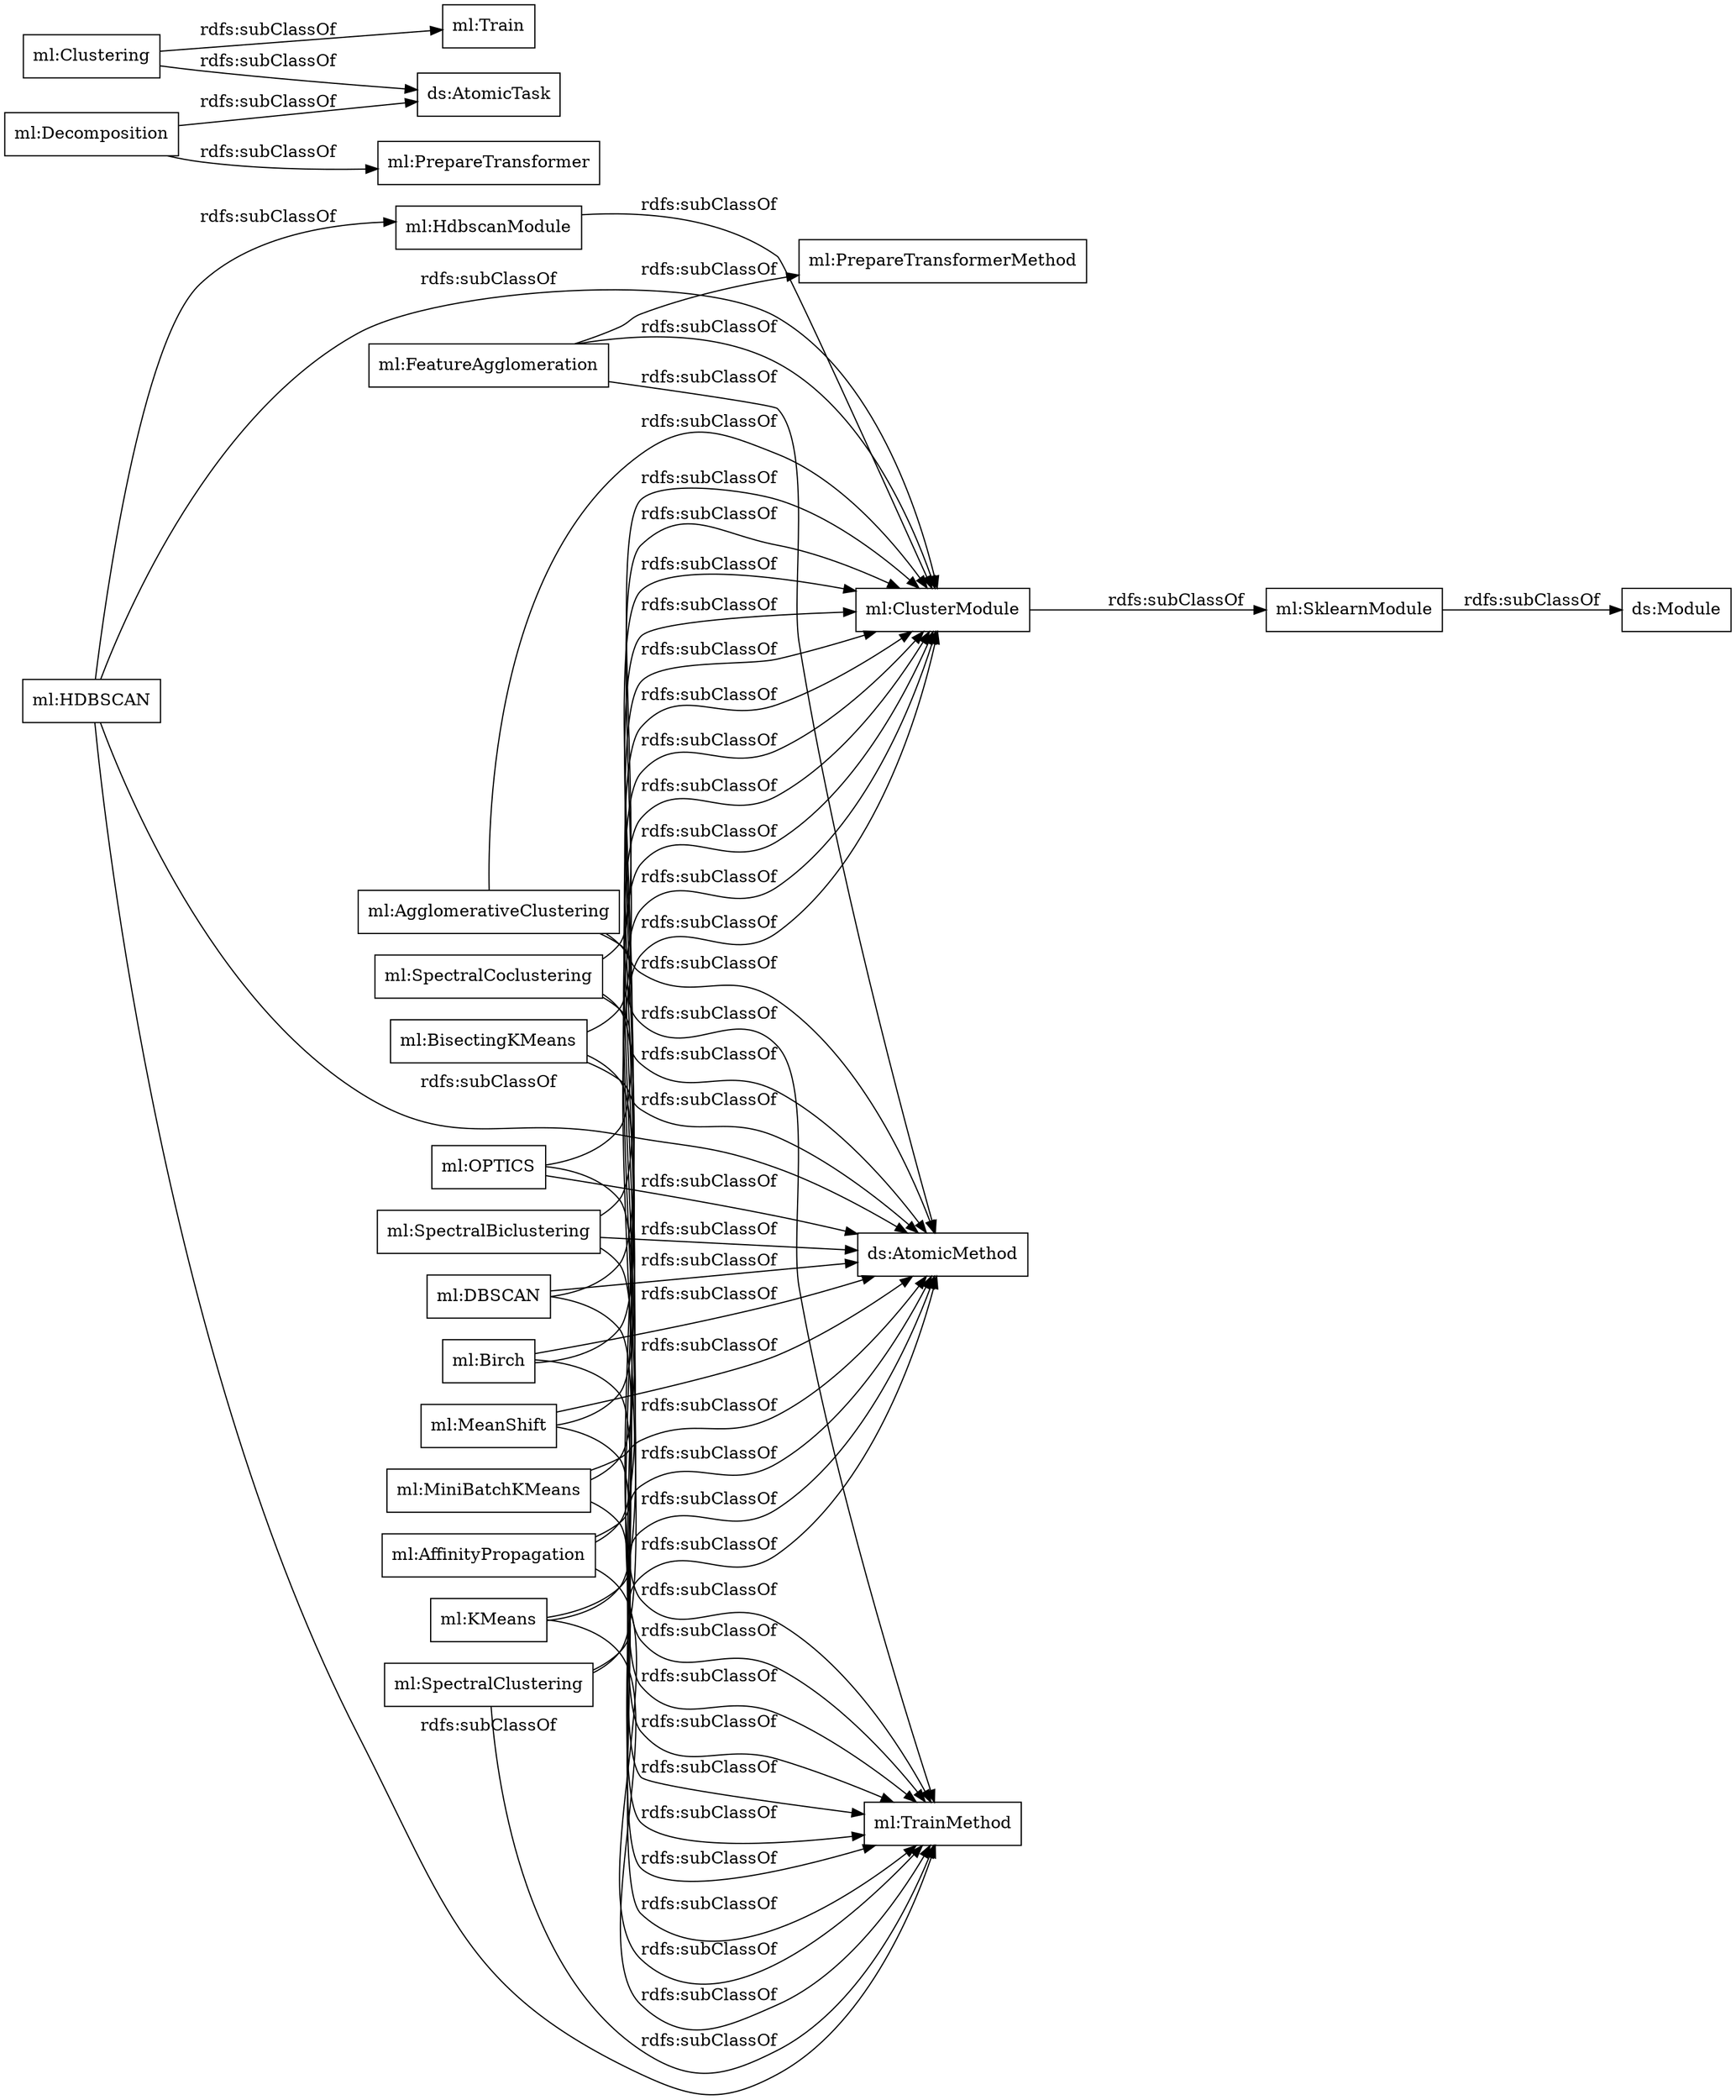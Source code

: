 digraph ar2dtool_diagram { 
rankdir=LR;
size="1000"
node [shape = rectangle, color="black"]; "ml:HdbscanModule" "ml:Birch" "ml:DBSCAN" "ml:SpectralClustering" "ml:Clustering" "ml:FeatureAgglomeration" "ml:PrepareTransformer" "ml:MeanShift" "ml:MiniBatchKMeans" "ml:OPTICS" "ml:HDBSCAN" "ml:SpectralBiclustering" "ml:KMeans" "ml:Train" "ml:Decomposition" "ml:SklearnModule" "ml:AffinityPropagation" "ml:AgglomerativeClustering" "ml:SpectralCoclustering" "ml:ClusterModule" "ml:BisectingKMeans" ; /*classes style*/
	"ml:MiniBatchKMeans" -> "ml:TrainMethod" [ label = "rdfs:subClassOf" ];
	"ml:MiniBatchKMeans" -> "ml:ClusterModule" [ label = "rdfs:subClassOf" ];
	"ml:MiniBatchKMeans" -> "ds:AtomicMethod" [ label = "rdfs:subClassOf" ];
	"ml:Clustering" -> "ml:Train" [ label = "rdfs:subClassOf" ];
	"ml:Clustering" -> "ds:AtomicTask" [ label = "rdfs:subClassOf" ];
	"ml:KMeans" -> "ml:TrainMethod" [ label = "rdfs:subClassOf" ];
	"ml:KMeans" -> "ml:ClusterModule" [ label = "rdfs:subClassOf" ];
	"ml:KMeans" -> "ds:AtomicMethod" [ label = "rdfs:subClassOf" ];
	"ml:SpectralClustering" -> "ml:TrainMethod" [ label = "rdfs:subClassOf" ];
	"ml:SpectralClustering" -> "ml:ClusterModule" [ label = "rdfs:subClassOf" ];
	"ml:SpectralClustering" -> "ds:AtomicMethod" [ label = "rdfs:subClassOf" ];
	"ml:Decomposition" -> "ml:PrepareTransformer" [ label = "rdfs:subClassOf" ];
	"ml:Decomposition" -> "ds:AtomicTask" [ label = "rdfs:subClassOf" ];
	"ml:SpectralBiclustering" -> "ml:TrainMethod" [ label = "rdfs:subClassOf" ];
	"ml:SpectralBiclustering" -> "ml:ClusterModule" [ label = "rdfs:subClassOf" ];
	"ml:SpectralBiclustering" -> "ds:AtomicMethod" [ label = "rdfs:subClassOf" ];
	"ml:Birch" -> "ml:TrainMethod" [ label = "rdfs:subClassOf" ];
	"ml:Birch" -> "ml:ClusterModule" [ label = "rdfs:subClassOf" ];
	"ml:Birch" -> "ds:AtomicMethod" [ label = "rdfs:subClassOf" ];
	"ml:AffinityPropagation" -> "ml:TrainMethod" [ label = "rdfs:subClassOf" ];
	"ml:AffinityPropagation" -> "ml:ClusterModule" [ label = "rdfs:subClassOf" ];
	"ml:AffinityPropagation" -> "ds:AtomicMethod" [ label = "rdfs:subClassOf" ];
	"ml:HdbscanModule" -> "ml:ClusterModule" [ label = "rdfs:subClassOf" ];
	"ml:ClusterModule" -> "ml:SklearnModule" [ label = "rdfs:subClassOf" ];
	"ml:SpectralCoclustering" -> "ml:TrainMethod" [ label = "rdfs:subClassOf" ];
	"ml:SpectralCoclustering" -> "ml:ClusterModule" [ label = "rdfs:subClassOf" ];
	"ml:SpectralCoclustering" -> "ds:AtomicMethod" [ label = "rdfs:subClassOf" ];
	"ml:AgglomerativeClustering" -> "ml:TrainMethod" [ label = "rdfs:subClassOf" ];
	"ml:AgglomerativeClustering" -> "ml:ClusterModule" [ label = "rdfs:subClassOf" ];
	"ml:AgglomerativeClustering" -> "ds:AtomicMethod" [ label = "rdfs:subClassOf" ];
	"ml:FeatureAgglomeration" -> "ml:PrepareTransformerMethod" [ label = "rdfs:subClassOf" ];
	"ml:FeatureAgglomeration" -> "ml:ClusterModule" [ label = "rdfs:subClassOf" ];
	"ml:FeatureAgglomeration" -> "ds:AtomicMethod" [ label = "rdfs:subClassOf" ];
	"ml:SklearnModule" -> "ds:Module" [ label = "rdfs:subClassOf" ];
	"ml:MeanShift" -> "ml:TrainMethod" [ label = "rdfs:subClassOf" ];
	"ml:MeanShift" -> "ml:ClusterModule" [ label = "rdfs:subClassOf" ];
	"ml:MeanShift" -> "ds:AtomicMethod" [ label = "rdfs:subClassOf" ];
	"ml:DBSCAN" -> "ml:TrainMethod" [ label = "rdfs:subClassOf" ];
	"ml:DBSCAN" -> "ml:ClusterModule" [ label = "rdfs:subClassOf" ];
	"ml:DBSCAN" -> "ds:AtomicMethod" [ label = "rdfs:subClassOf" ];
	"ml:OPTICS" -> "ml:TrainMethod" [ label = "rdfs:subClassOf" ];
	"ml:OPTICS" -> "ml:ClusterModule" [ label = "rdfs:subClassOf" ];
	"ml:OPTICS" -> "ds:AtomicMethod" [ label = "rdfs:subClassOf" ];
	"ml:HDBSCAN" -> "ml:TrainMethod" [ label = "rdfs:subClassOf" ];
	"ml:HDBSCAN" -> "ml:HdbscanModule" [ label = "rdfs:subClassOf" ];
	"ml:HDBSCAN" -> "ml:ClusterModule" [ label = "rdfs:subClassOf" ];
	"ml:HDBSCAN" -> "ds:AtomicMethod" [ label = "rdfs:subClassOf" ];
	"ml:BisectingKMeans" -> "ml:TrainMethod" [ label = "rdfs:subClassOf" ];
	"ml:BisectingKMeans" -> "ml:ClusterModule" [ label = "rdfs:subClassOf" ];
	"ml:BisectingKMeans" -> "ds:AtomicMethod" [ label = "rdfs:subClassOf" ];

}

